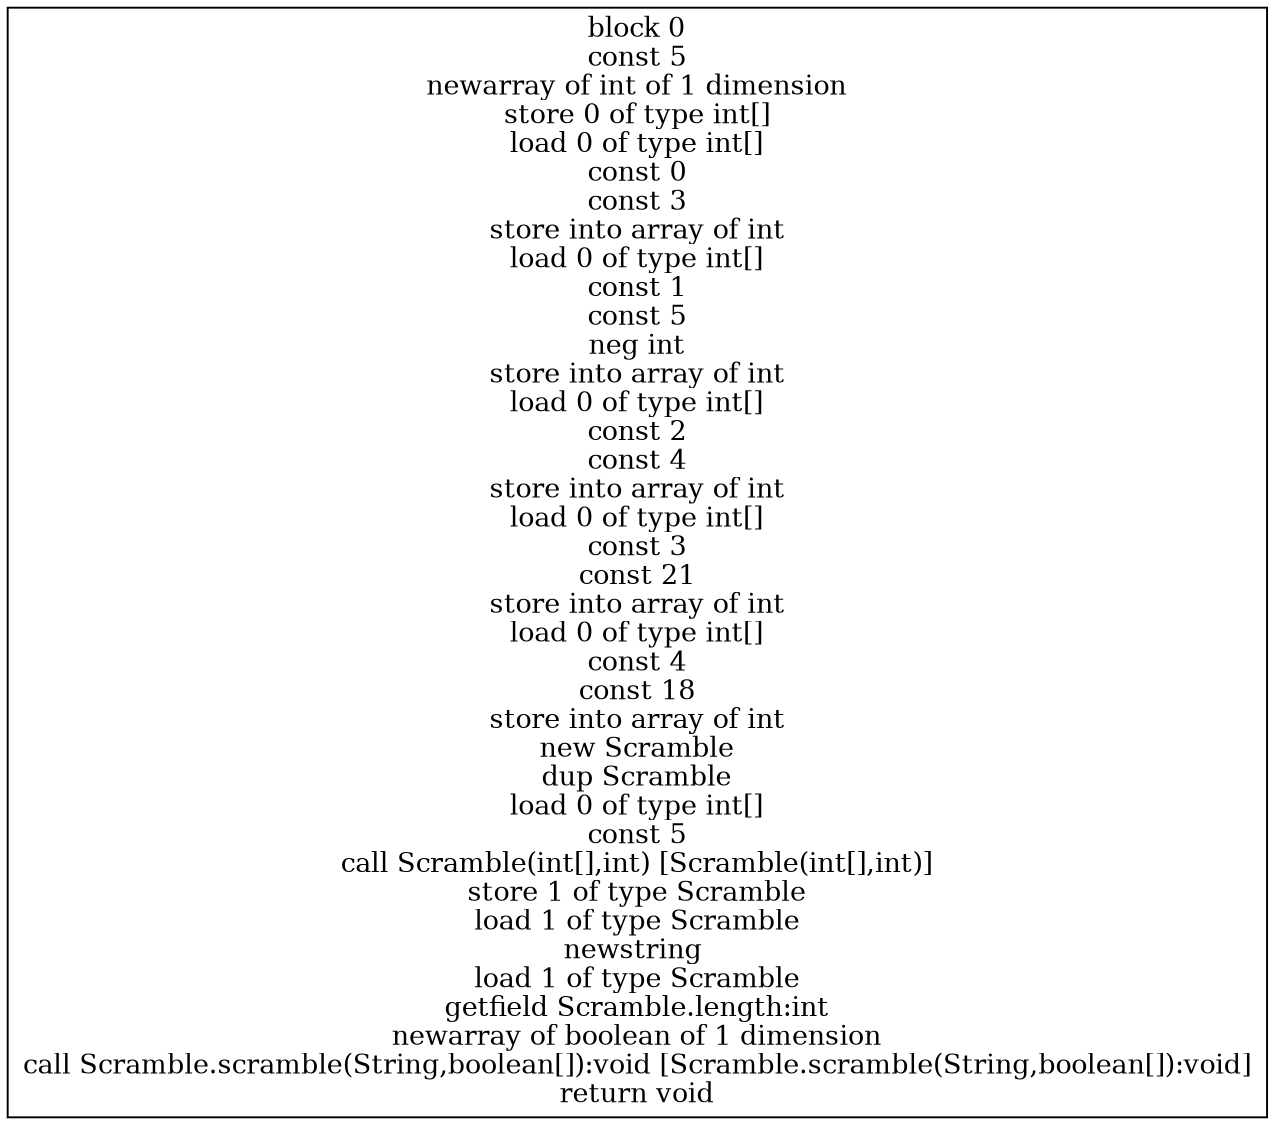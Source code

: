 digraph "Scramble.main():void" {
size = "11,7.5";
codeblock_0 [ shape = box, label = "block 0\nconst 5\nnewarray of int of 1 dimension\nstore 0 of type int[]\nload 0 of type int[]\nconst 0\nconst 3\nstore into array of int\nload 0 of type int[]\nconst 1\nconst 5\nneg int\nstore into array of int\nload 0 of type int[]\nconst 2\nconst 4\nstore into array of int\nload 0 of type int[]\nconst 3\nconst 21\nstore into array of int\nload 0 of type int[]\nconst 4\nconst 18\nstore into array of int\nnew Scramble\ndup Scramble\nload 0 of type int[]\nconst 5\ncall Scramble(int[],int) [Scramble(int[],int)]\nstore 1 of type Scramble\nload 1 of type Scramble\nnewstring \nload 1 of type Scramble\ngetfield Scramble.length:int\nnewarray of boolean of 1 dimension\ncall Scramble.scramble(String,boolean[]):void [Scramble.scramble(String,boolean[]):void]\nreturn void"];
}